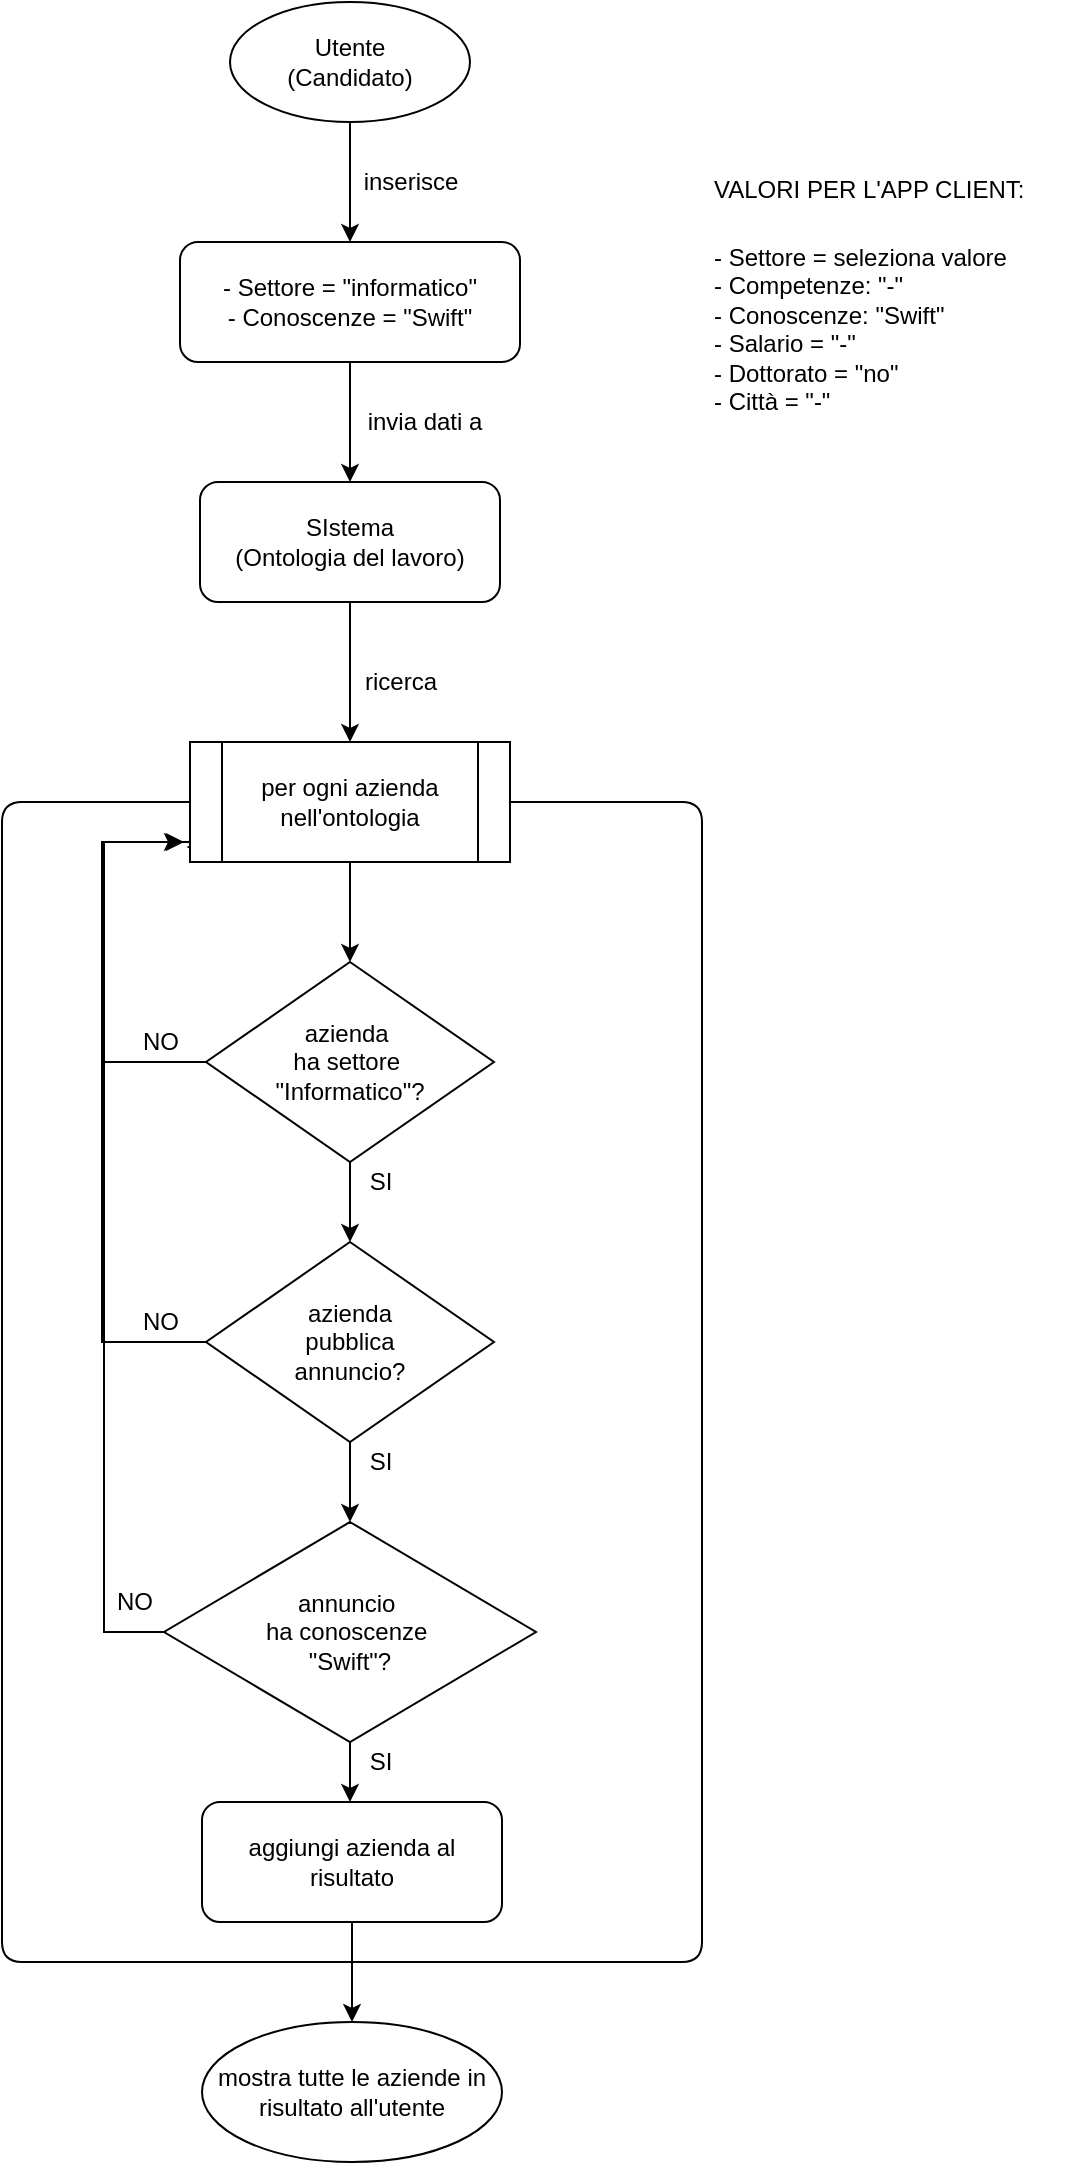 <mxfile version="14.3.0" type="device"><diagram id="ayHtmYgfoHVvkvzsXFXl" name="Page-1"><mxGraphModel dx="865" dy="574" grid="1" gridSize="10" guides="1" tooltips="1" connect="1" arrows="1" fold="1" page="0" pageScale="1" pageWidth="827" pageHeight="1169" math="0" shadow="0"><root><mxCell id="0"/><mxCell id="1" parent="0"/><mxCell id="3jaV1H3lAXQtu0JZNAEJ-7" style="edgeStyle=orthogonalEdgeStyle;rounded=0;orthogonalLoop=1;jettySize=auto;html=1;" parent="1" source="3jaV1H3lAXQtu0JZNAEJ-1" target="3jaV1H3lAXQtu0JZNAEJ-5" edge="1"><mxGeometry relative="1" as="geometry"/></mxCell><mxCell id="3jaV1H3lAXQtu0JZNAEJ-1" value="Utente&lt;br&gt;(Candidato)" style="ellipse;whiteSpace=wrap;html=1;" parent="1" vertex="1"><mxGeometry x="354" y="40" width="120" height="60" as="geometry"/></mxCell><mxCell id="3jaV1H3lAXQtu0JZNAEJ-4" value="inserisce" style="text;html=1;align=center;verticalAlign=middle;resizable=0;points=[];autosize=1;" parent="1" vertex="1"><mxGeometry x="414" y="120" width="60" height="20" as="geometry"/></mxCell><mxCell id="3jaV1H3lAXQtu0JZNAEJ-13" style="edgeStyle=orthogonalEdgeStyle;rounded=0;orthogonalLoop=1;jettySize=auto;html=1;" parent="1" source="3jaV1H3lAXQtu0JZNAEJ-5" target="3jaV1H3lAXQtu0JZNAEJ-12" edge="1"><mxGeometry relative="1" as="geometry"/></mxCell><mxCell id="3jaV1H3lAXQtu0JZNAEJ-5" value="- Settore = &quot;informatico&quot;&lt;br&gt;- Conoscenze = &quot;Swift&quot;" style="rounded=1;whiteSpace=wrap;html=1;" parent="1" vertex="1"><mxGeometry x="329" y="160" width="170" height="60" as="geometry"/></mxCell><mxCell id="3jaV1H3lAXQtu0JZNAEJ-24" style="edgeStyle=orthogonalEdgeStyle;rounded=0;orthogonalLoop=1;jettySize=auto;html=1;entryX=-0.011;entryY=0.876;entryDx=0;entryDy=0;entryPerimeter=0;" parent="1" source="3jaV1H3lAXQtu0JZNAEJ-9" target="3jaV1H3lAXQtu0JZNAEJ-17" edge="1"><mxGeometry relative="1" as="geometry"><Array as="points"><mxPoint x="290" y="570"/><mxPoint x="290" y="460"/><mxPoint x="334" y="460"/><mxPoint x="334" y="463"/></Array></mxGeometry></mxCell><mxCell id="3jaV1H3lAXQtu0JZNAEJ-31" style="edgeStyle=orthogonalEdgeStyle;rounded=0;orthogonalLoop=1;jettySize=auto;html=1;entryX=0.5;entryY=0;entryDx=0;entryDy=0;" parent="1" source="3jaV1H3lAXQtu0JZNAEJ-9" target="3jaV1H3lAXQtu0JZNAEJ-28" edge="1"><mxGeometry relative="1" as="geometry"/></mxCell><mxCell id="3jaV1H3lAXQtu0JZNAEJ-9" value="azienda&amp;nbsp;&lt;br&gt;ha settore&amp;nbsp;&lt;br&gt;&quot;Informatico&quot;?" style="rhombus;whiteSpace=wrap;html=1;" parent="1" vertex="1"><mxGeometry x="342" y="520" width="144" height="100" as="geometry"/></mxCell><mxCell id="3jaV1H3lAXQtu0JZNAEJ-11" value="invia dati a" style="text;html=1;align=center;verticalAlign=middle;resizable=0;points=[];autosize=1;" parent="1" vertex="1"><mxGeometry x="416" y="240" width="70" height="20" as="geometry"/></mxCell><mxCell id="3jaV1H3lAXQtu0JZNAEJ-18" style="edgeStyle=orthogonalEdgeStyle;rounded=0;orthogonalLoop=1;jettySize=auto;html=1;entryX=0.5;entryY=0;entryDx=0;entryDy=0;" parent="1" source="3jaV1H3lAXQtu0JZNAEJ-12" target="3jaV1H3lAXQtu0JZNAEJ-17" edge="1"><mxGeometry relative="1" as="geometry"/></mxCell><mxCell id="3jaV1H3lAXQtu0JZNAEJ-12" value="SIstema&lt;br&gt;(Ontologia del lavoro)" style="rounded=1;whiteSpace=wrap;html=1;" parent="1" vertex="1"><mxGeometry x="339" y="280" width="150" height="60" as="geometry"/></mxCell><mxCell id="3jaV1H3lAXQtu0JZNAEJ-15" value="ricerca" style="text;html=1;align=center;verticalAlign=middle;resizable=0;points=[];autosize=1;" parent="1" vertex="1"><mxGeometry x="414" y="370" width="50" height="20" as="geometry"/></mxCell><mxCell id="3jaV1H3lAXQtu0JZNAEJ-19" style="edgeStyle=orthogonalEdgeStyle;rounded=0;orthogonalLoop=1;jettySize=auto;html=1;" parent="1" source="3jaV1H3lAXQtu0JZNAEJ-17" target="3jaV1H3lAXQtu0JZNAEJ-9" edge="1"><mxGeometry relative="1" as="geometry"/></mxCell><mxCell id="3jaV1H3lAXQtu0JZNAEJ-17" value="per ogni azienda nell'ontologia" style="shape=process;whiteSpace=wrap;html=1;backgroundOutline=1;" parent="1" vertex="1"><mxGeometry x="334" y="410" width="160" height="60" as="geometry"/></mxCell><mxCell id="3jaV1H3lAXQtu0JZNAEJ-25" value="NO" style="text;html=1;align=center;verticalAlign=middle;resizable=0;points=[];autosize=1;" parent="1" vertex="1"><mxGeometry x="304" y="550" width="30" height="20" as="geometry"/></mxCell><mxCell id="3jaV1H3lAXQtu0JZNAEJ-27" value="SI" style="text;html=1;align=center;verticalAlign=middle;resizable=0;points=[];autosize=1;" parent="1" vertex="1"><mxGeometry x="414" y="620" width="30" height="20" as="geometry"/></mxCell><mxCell id="3jaV1H3lAXQtu0JZNAEJ-32" style="edgeStyle=orthogonalEdgeStyle;rounded=0;orthogonalLoop=1;jettySize=auto;html=1;" parent="1" source="3jaV1H3lAXQtu0JZNAEJ-28" edge="1"><mxGeometry relative="1" as="geometry"><mxPoint x="330" y="460" as="targetPoint"/><Array as="points"><mxPoint x="290" y="710"/><mxPoint x="290" y="460"/><mxPoint x="330" y="460"/></Array></mxGeometry></mxCell><mxCell id="3jaV1H3lAXQtu0JZNAEJ-37" style="edgeStyle=orthogonalEdgeStyle;rounded=0;orthogonalLoop=1;jettySize=auto;html=1;entryX=0.5;entryY=0;entryDx=0;entryDy=0;" parent="1" source="3jaV1H3lAXQtu0JZNAEJ-28" target="3jaV1H3lAXQtu0JZNAEJ-34" edge="1"><mxGeometry relative="1" as="geometry"/></mxCell><mxCell id="3jaV1H3lAXQtu0JZNAEJ-28" value="&lt;span&gt;azienda&lt;/span&gt;&lt;br&gt;&lt;span&gt;pubblica&lt;/span&gt;&lt;br&gt;&lt;span&gt;annuncio?&lt;/span&gt;" style="rhombus;whiteSpace=wrap;html=1;" parent="1" vertex="1"><mxGeometry x="342" y="660" width="144" height="100" as="geometry"/></mxCell><mxCell id="3jaV1H3lAXQtu0JZNAEJ-29" value="NO" style="text;html=1;align=center;verticalAlign=middle;resizable=0;points=[];autosize=1;" parent="1" vertex="1"><mxGeometry x="304" y="690" width="30" height="20" as="geometry"/></mxCell><mxCell id="3jaV1H3lAXQtu0JZNAEJ-30" value="SI" style="text;html=1;align=center;verticalAlign=middle;resizable=0;points=[];autosize=1;" parent="1" vertex="1"><mxGeometry x="414" y="760" width="30" height="20" as="geometry"/></mxCell><mxCell id="3jaV1H3lAXQtu0JZNAEJ-33" value="NO" style="text;html=1;align=center;verticalAlign=middle;resizable=0;points=[];autosize=1;" parent="1" vertex="1"><mxGeometry x="291" y="830" width="30" height="20" as="geometry"/></mxCell><mxCell id="3jaV1H3lAXQtu0JZNAEJ-38" style="edgeStyle=orthogonalEdgeStyle;rounded=0;orthogonalLoop=1;jettySize=auto;html=1;exitX=0;exitY=0.5;exitDx=0;exitDy=0;" parent="1" source="3jaV1H3lAXQtu0JZNAEJ-34" edge="1"><mxGeometry relative="1" as="geometry"><mxPoint x="331" y="460" as="targetPoint"/><mxPoint x="321" y="875" as="sourcePoint"/><Array as="points"><mxPoint x="291" y="855"/><mxPoint x="291" y="460"/></Array></mxGeometry></mxCell><mxCell id="3jaV1H3lAXQtu0JZNAEJ-34" value="&lt;span&gt;annuncio&amp;nbsp;&lt;/span&gt;&lt;br&gt;&lt;span&gt;ha conoscenze&amp;nbsp;&lt;/span&gt;&lt;br&gt;&lt;span&gt;&quot;Swift&quot;?&lt;/span&gt;" style="rhombus;whiteSpace=wrap;html=1;" parent="1" vertex="1"><mxGeometry x="321" y="800" width="186" height="110" as="geometry"/></mxCell><mxCell id="3jaV1H3lAXQtu0JZNAEJ-35" style="edgeStyle=orthogonalEdgeStyle;rounded=0;orthogonalLoop=1;jettySize=auto;html=1;entryX=0.5;entryY=0;entryDx=0;entryDy=0;" parent="1" source="3jaV1H3lAXQtu0JZNAEJ-34" edge="1"><mxGeometry relative="1" as="geometry"><mxPoint x="414" y="940" as="targetPoint"/></mxGeometry></mxCell><mxCell id="3jaV1H3lAXQtu0JZNAEJ-36" value="SI" style="text;html=1;align=center;verticalAlign=middle;resizable=0;points=[];autosize=1;" parent="1" vertex="1"><mxGeometry x="414" y="910" width="30" height="20" as="geometry"/></mxCell><mxCell id="3jaV1H3lAXQtu0JZNAEJ-51" value="" style="endArrow=none;html=1;entryX=1;entryY=0.5;entryDx=0;entryDy=0;" parent="1" target="3jaV1H3lAXQtu0JZNAEJ-17" edge="1"><mxGeometry width="50" height="50" relative="1" as="geometry"><mxPoint x="414" y="1020" as="sourcePoint"/><mxPoint x="440" y="800" as="targetPoint"/><Array as="points"><mxPoint x="500" y="1020"/><mxPoint x="590" y="1020"/><mxPoint x="590" y="800"/><mxPoint x="590" y="440"/></Array></mxGeometry></mxCell><mxCell id="3jaV1H3lAXQtu0JZNAEJ-52" value="" style="endArrow=none;html=1;entryX=0;entryY=0.5;entryDx=0;entryDy=0;" parent="1" target="3jaV1H3lAXQtu0JZNAEJ-17" edge="1"><mxGeometry width="50" height="50" relative="1" as="geometry"><mxPoint x="414" y="1020" as="sourcePoint"/><mxPoint x="570" y="580" as="targetPoint"/><Array as="points"><mxPoint x="414" y="1020"/><mxPoint x="240" y="1020"/><mxPoint x="240" y="440"/></Array></mxGeometry></mxCell><mxCell id="VRKk51IpdLVCSxikJroP-1" value="&lt;h1&gt;&lt;span style=&quot;font-size: 12px ; font-weight: 400&quot;&gt;VALORI PER L'APP CLIENT:&lt;/span&gt;&lt;/h1&gt;&lt;div&gt;&lt;span style=&quot;color: rgb(0 , 0 , 0)&quot;&gt;- Settore = seleziona valore&lt;/span&gt;&lt;br&gt;&lt;/div&gt;&lt;span style=&quot;color: rgb(0 , 0 , 0)&quot;&gt;&lt;label style=&quot;color: rgb(0 , 0 , 0)&quot;&gt;- Competenze:&lt;/label&gt;&lt;span style=&quot;color: rgb(0 , 0 , 0)&quot;&gt;&amp;nbsp;&quot;-&quot;&lt;br&gt;&lt;/span&gt;&lt;/span&gt;&lt;div&gt;        &lt;label&gt;- Conoscenze: &quot;Swift&quot;&lt;/label&gt;&lt;br&gt;        &lt;label&gt;- Salario = &quot;-&quot;&lt;/label&gt;&lt;/div&gt;&lt;div&gt;&lt;label&gt;- Dottorato = &quot;no&quot;&lt;/label&gt;&lt;br&gt;        &lt;label&gt;- Città = &quot;-&quot;&lt;/label&gt;&lt;/div&gt;" style="text;html=1;strokeColor=none;fillColor=none;spacing=5;spacingTop=-20;whiteSpace=wrap;overflow=hidden;rounded=0;" parent="1" vertex="1"><mxGeometry x="591" y="110" width="190" height="160" as="geometry"/></mxCell><mxCell id="DsNRJ_xhpJynSncgMMz5-3" style="edgeStyle=orthogonalEdgeStyle;rounded=0;orthogonalLoop=1;jettySize=auto;html=1;entryX=0.5;entryY=0;entryDx=0;entryDy=0;" edge="1" parent="1" source="DsNRJ_xhpJynSncgMMz5-1" target="3jaV1H3lAXQtu0JZNAEJ-49"><mxGeometry relative="1" as="geometry"/></mxCell><mxCell id="DsNRJ_xhpJynSncgMMz5-1" value="aggiungi azienda al risultato" style="rounded=1;whiteSpace=wrap;html=1;" vertex="1" parent="1"><mxGeometry x="340" y="940" width="150" height="60" as="geometry"/></mxCell><mxCell id="3jaV1H3lAXQtu0JZNAEJ-49" value="&lt;span&gt;mostra tutte le aziende in risultato all'utente&lt;/span&gt;" style="ellipse;whiteSpace=wrap;html=1;" parent="1" vertex="1"><mxGeometry x="340" y="1050" width="150" height="70" as="geometry"/></mxCell></root></mxGraphModel></diagram></mxfile>